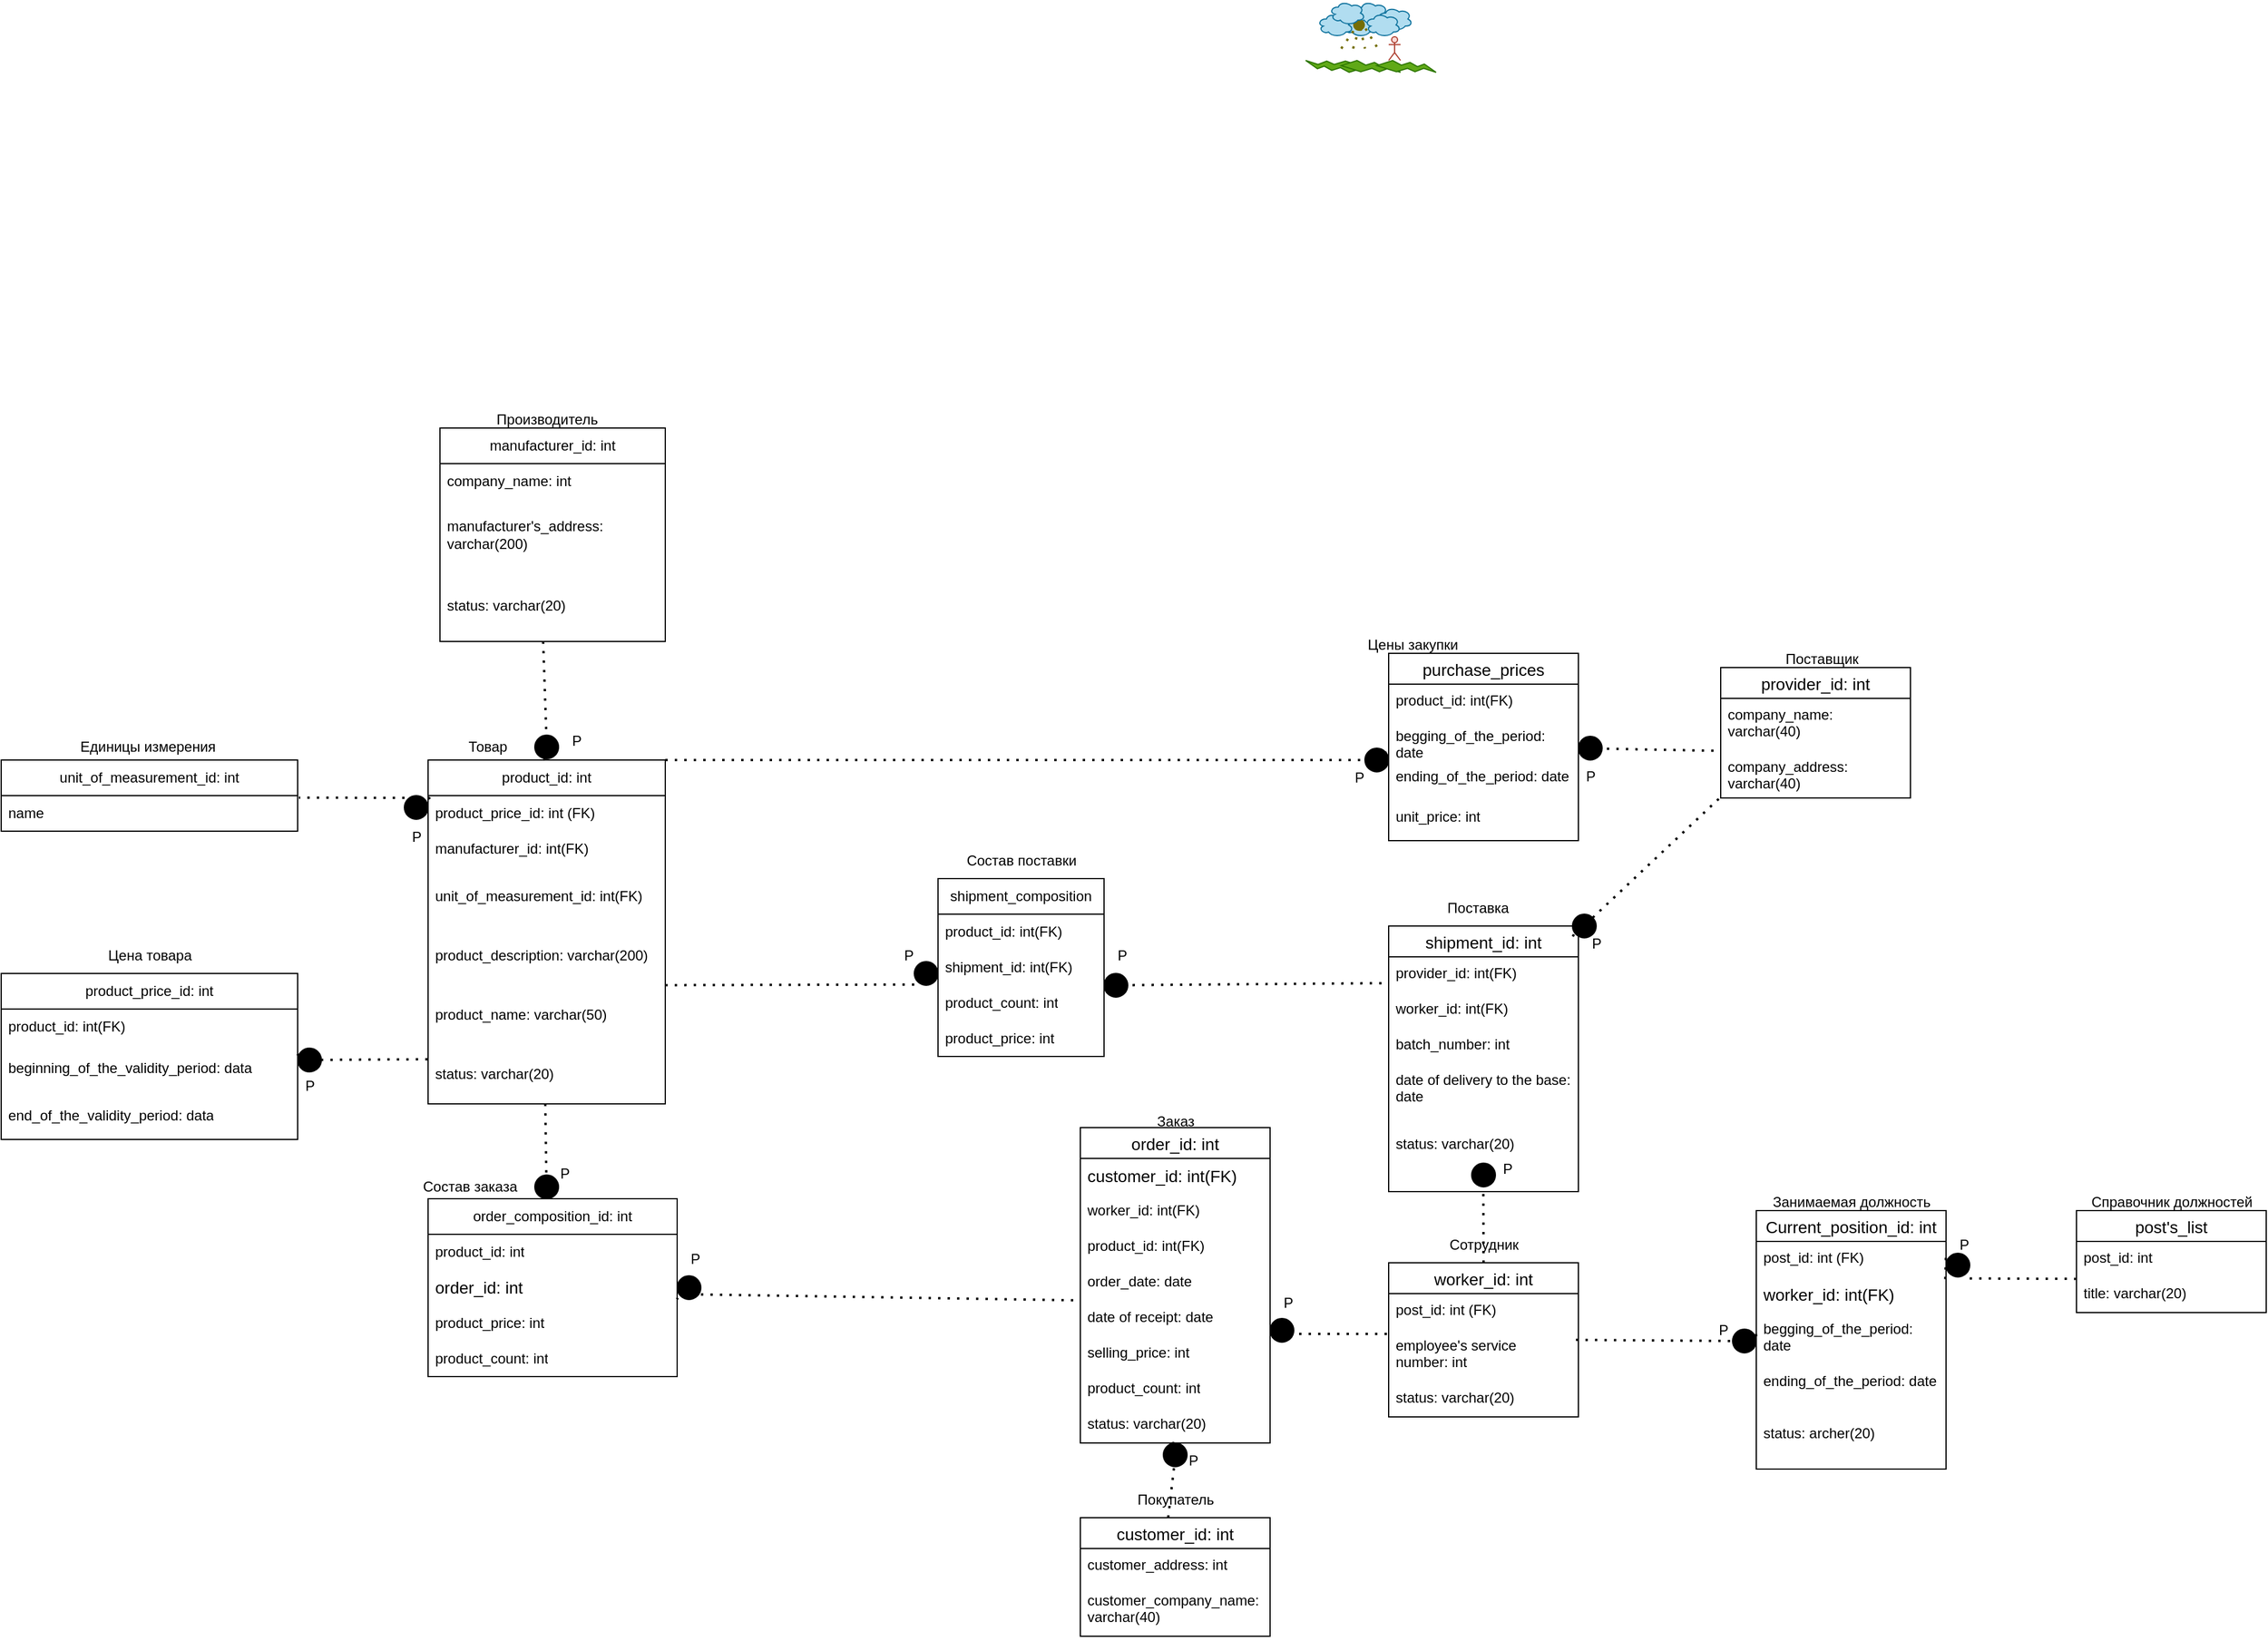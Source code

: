 <mxfile version="24.8.4">
  <diagram name="Страница — 1" id="w9CK_Gi24d_7JAU_JWUt">
    <mxGraphModel grid="1" page="1" gridSize="10" guides="1" tooltips="1" connect="1" arrows="1" fold="1" pageScale="1" pageWidth="827" pageHeight="1169" math="0" shadow="0">
      <root>
        <mxCell id="0" />
        <mxCell id="1" parent="0" />
        <mxCell id="7-4F1J_uM00n48sQhlS0-16" value="order_id: int" style="swimlane;fontStyle=0;childLayout=stackLayout;horizontal=1;startSize=26;horizontalStack=0;resizeParent=1;resizeParentMax=0;resizeLast=0;collapsible=1;marginBottom=0;align=center;fontSize=14;" vertex="1" parent="1">
          <mxGeometry x="270" y="140" width="160" height="266" as="geometry" />
        </mxCell>
        <mxCell id="z25OLKXf6obtOIz2l0nd-13" value="&lt;span style=&quot;font-size: 14px; text-align: center; white-space: nowrap;&quot;&gt;customer_id: int(FK)&lt;/span&gt;" style="text;strokeColor=none;fillColor=none;spacingLeft=4;spacingRight=4;overflow=hidden;rotatable=0;points=[[0,0.5],[1,0.5]];portConstraint=eastwest;fontSize=12;whiteSpace=wrap;html=1;" vertex="1" parent="7-4F1J_uM00n48sQhlS0-16">
          <mxGeometry y="26" width="160" height="30" as="geometry" />
        </mxCell>
        <mxCell id="7-4F1J_uM00n48sQhlS0-19" value="worker_id: int(FK)" style="text;strokeColor=none;fillColor=none;spacingLeft=4;spacingRight=4;overflow=hidden;rotatable=0;points=[[0,0.5],[1,0.5]];portConstraint=eastwest;fontSize=12;whiteSpace=wrap;html=1;" vertex="1" parent="7-4F1J_uM00n48sQhlS0-16">
          <mxGeometry y="56" width="160" height="30" as="geometry" />
        </mxCell>
        <mxCell id="7-4F1J_uM00n48sQhlS0-21" value="product_id: int(FK)" style="text;strokeColor=none;fillColor=none;spacingLeft=4;spacingRight=4;overflow=hidden;rotatable=0;points=[[0,0.5],[1,0.5]];portConstraint=eastwest;fontSize=12;whiteSpace=wrap;html=1;" vertex="1" parent="7-4F1J_uM00n48sQhlS0-16">
          <mxGeometry y="86" width="160" height="30" as="geometry" />
        </mxCell>
        <mxCell id="7-4F1J_uM00n48sQhlS0-20" value="order_date: date" style="text;strokeColor=none;fillColor=none;spacingLeft=4;spacingRight=4;overflow=hidden;rotatable=0;points=[[0,0.5],[1,0.5]];portConstraint=eastwest;fontSize=12;whiteSpace=wrap;html=1;" vertex="1" parent="7-4F1J_uM00n48sQhlS0-16">
          <mxGeometry y="116" width="160" height="30" as="geometry" />
        </mxCell>
        <mxCell id="7-4F1J_uM00n48sQhlS0-22" value="date of receipt: date" style="text;strokeColor=none;fillColor=none;spacingLeft=4;spacingRight=4;overflow=hidden;rotatable=0;points=[[0,0.5],[1,0.5]];portConstraint=eastwest;fontSize=12;whiteSpace=wrap;html=1;" vertex="1" parent="7-4F1J_uM00n48sQhlS0-16">
          <mxGeometry y="146" width="160" height="30" as="geometry" />
        </mxCell>
        <mxCell id="7-4F1J_uM00n48sQhlS0-23" value="selling_price: int&lt;div&gt;&lt;br&gt;&lt;/div&gt;" style="text;strokeColor=none;fillColor=none;spacingLeft=4;spacingRight=4;overflow=hidden;rotatable=0;points=[[0,0.5],[1,0.5]];portConstraint=eastwest;fontSize=12;whiteSpace=wrap;html=1;" vertex="1" parent="7-4F1J_uM00n48sQhlS0-16">
          <mxGeometry y="176" width="160" height="30" as="geometry" />
        </mxCell>
        <mxCell id="7-4F1J_uM00n48sQhlS0-31" value="product_count: int" style="text;strokeColor=none;fillColor=none;spacingLeft=4;spacingRight=4;overflow=hidden;rotatable=0;points=[[0,0.5],[1,0.5]];portConstraint=eastwest;fontSize=12;whiteSpace=wrap;html=1;" vertex="1" parent="7-4F1J_uM00n48sQhlS0-16">
          <mxGeometry y="206" width="160" height="30" as="geometry" />
        </mxCell>
        <mxCell id="7-4F1J_uM00n48sQhlS0-24" value="status: varchar(20)" style="text;strokeColor=none;fillColor=none;spacingLeft=4;spacingRight=4;overflow=hidden;rotatable=0;points=[[0,0.5],[1,0.5]];portConstraint=eastwest;fontSize=12;whiteSpace=wrap;html=1;" vertex="1" parent="7-4F1J_uM00n48sQhlS0-16">
          <mxGeometry y="236" width="160" height="30" as="geometry" />
        </mxCell>
        <mxCell id="7-4F1J_uM00n48sQhlS0-25" value="" style="endArrow=none;dashed=1;html=1;dashPattern=1 3;strokeWidth=2;rounded=0;exitX=1.003;exitY=-0.067;exitDx=0;exitDy=0;entryX=-0.002;entryY=0.091;entryDx=0;entryDy=0;entryPerimeter=0;exitPerimeter=0;" edge="1" parent="1" source="7-4F1J_uM00n48sQhlS0-23" target="7-4F1J_uM00n48sQhlS0-28">
          <mxGeometry width="50" height="50" relative="1" as="geometry">
            <mxPoint x="600" y="310" as="sourcePoint" />
            <mxPoint x="520" y="270" as="targetPoint" />
          </mxGeometry>
        </mxCell>
        <mxCell id="7-4F1J_uM00n48sQhlS0-26" value="worker_id: int" style="swimlane;fontStyle=0;childLayout=stackLayout;horizontal=1;startSize=26;horizontalStack=0;resizeParent=1;resizeParentMax=0;resizeLast=0;collapsible=1;marginBottom=0;align=center;fontSize=14;" vertex="1" parent="1">
          <mxGeometry x="530" y="254" width="160" height="130" as="geometry" />
        </mxCell>
        <mxCell id="7-4F1J_uM00n48sQhlS0-27" value="post_id: int (FK)" style="text;strokeColor=none;fillColor=none;spacingLeft=4;spacingRight=4;overflow=hidden;rotatable=0;points=[[0,0.5],[1,0.5]];portConstraint=eastwest;fontSize=12;whiteSpace=wrap;html=1;" vertex="1" parent="7-4F1J_uM00n48sQhlS0-26">
          <mxGeometry y="26" width="160" height="30" as="geometry" />
        </mxCell>
        <mxCell id="7-4F1J_uM00n48sQhlS0-28" value="employee&#39;s service&amp;nbsp;&lt;div&gt;number: int&lt;/div&gt;" style="text;strokeColor=none;fillColor=none;spacingLeft=4;spacingRight=4;overflow=hidden;rotatable=0;points=[[0,0.5],[1,0.5]];portConstraint=eastwest;fontSize=12;whiteSpace=wrap;html=1;" vertex="1" parent="7-4F1J_uM00n48sQhlS0-26">
          <mxGeometry y="56" width="160" height="44" as="geometry" />
        </mxCell>
        <mxCell id="7-4F1J_uM00n48sQhlS0-37" value="status: varchar(20)" style="text;strokeColor=none;fillColor=none;spacingLeft=4;spacingRight=4;overflow=hidden;rotatable=0;points=[[0,0.5],[1,0.5]];portConstraint=eastwest;fontSize=12;whiteSpace=wrap;html=1;" vertex="1" parent="7-4F1J_uM00n48sQhlS0-26">
          <mxGeometry y="100" width="160" height="30" as="geometry" />
        </mxCell>
        <mxCell id="N6S2Juw2z-ouQ5b6DnsQ-2" value="product_price_id: int" style="swimlane;fontStyle=0;childLayout=stackLayout;horizontal=1;startSize=30;horizontalStack=0;resizeParent=1;resizeParentMax=0;resizeLast=0;collapsible=1;marginBottom=0;whiteSpace=wrap;html=1;" vertex="1" parent="1">
          <mxGeometry x="-640" y="10" width="250" height="140" as="geometry" />
        </mxCell>
        <mxCell id="N6S2Juw2z-ouQ5b6DnsQ-4" value="product_id: int(FK)" style="text;strokeColor=none;fillColor=none;align=left;verticalAlign=middle;spacingLeft=4;spacingRight=4;overflow=hidden;points=[[0,0.5],[1,0.5]];portConstraint=eastwest;rotatable=0;whiteSpace=wrap;html=1;" vertex="1" parent="N6S2Juw2z-ouQ5b6DnsQ-2">
          <mxGeometry y="30" width="250" height="30" as="geometry" />
        </mxCell>
        <mxCell id="N6S2Juw2z-ouQ5b6DnsQ-8" value="beginning_of_the_validity_period: data" style="text;strokeColor=none;fillColor=none;align=left;verticalAlign=middle;spacingLeft=4;spacingRight=4;overflow=hidden;points=[[0,0.5],[1,0.5]];portConstraint=eastwest;rotatable=0;whiteSpace=wrap;html=1;" vertex="1" parent="N6S2Juw2z-ouQ5b6DnsQ-2">
          <mxGeometry y="60" width="250" height="40" as="geometry" />
        </mxCell>
        <mxCell id="N6S2Juw2z-ouQ5b6DnsQ-10" value="end_of_the_validity_period: data" style="text;strokeColor=none;fillColor=none;align=left;verticalAlign=middle;spacingLeft=4;spacingRight=4;overflow=hidden;points=[[0,0.5],[1,0.5]];portConstraint=eastwest;rotatable=0;whiteSpace=wrap;html=1;" vertex="1" parent="N6S2Juw2z-ouQ5b6DnsQ-2">
          <mxGeometry y="100" width="250" height="40" as="geometry" />
        </mxCell>
        <mxCell id="7-4F1J_uM00n48sQhlS0-38" value="" style="endArrow=none;dashed=1;html=1;dashPattern=1 3;strokeWidth=2;rounded=0;exitX=0.987;exitY=0.205;exitDx=0;exitDy=0;exitPerimeter=0;entryX=0;entryY=0.5;entryDx=0;entryDy=0;" edge="1" parent="1" source="tcYbnixqoclAkC9XCUin-47" target="7-4F1J_uM00n48sQhlS0-42">
          <mxGeometry width="50" height="50" relative="1" as="geometry">
            <mxPoint x="820" y="360" as="sourcePoint" />
            <mxPoint x="840" y="272" as="targetPoint" />
          </mxGeometry>
        </mxCell>
        <mxCell id="7-4F1J_uM00n48sQhlS0-39" value="Current_position_id: int" style="swimlane;fontStyle=0;childLayout=stackLayout;horizontal=1;startSize=26;horizontalStack=0;resizeParent=1;resizeParentMax=0;resizeLast=0;collapsible=1;marginBottom=0;align=center;fontSize=14;" vertex="1" parent="1">
          <mxGeometry x="840" y="210" width="160" height="218" as="geometry" />
        </mxCell>
        <mxCell id="7-4F1J_uM00n48sQhlS0-40" value="post_id: int (FK)" style="text;strokeColor=none;fillColor=none;spacingLeft=4;spacingRight=4;overflow=hidden;rotatable=0;points=[[0,0.5],[1,0.5]];portConstraint=eastwest;fontSize=12;whiteSpace=wrap;html=1;" vertex="1" parent="7-4F1J_uM00n48sQhlS0-39">
          <mxGeometry y="26" width="160" height="30" as="geometry" />
        </mxCell>
        <mxCell id="7-4F1J_uM00n48sQhlS0-41" value="&lt;span style=&quot;font-size: 14px; text-align: center; white-space: nowrap;&quot;&gt;worker_id: int(FK)&lt;/span&gt;" style="text;strokeColor=none;fillColor=none;spacingLeft=4;spacingRight=4;overflow=hidden;rotatable=0;points=[[0,0.5],[1,0.5]];portConstraint=eastwest;fontSize=12;whiteSpace=wrap;html=1;" vertex="1" parent="7-4F1J_uM00n48sQhlS0-39">
          <mxGeometry y="56" width="160" height="30" as="geometry" />
        </mxCell>
        <mxCell id="7-4F1J_uM00n48sQhlS0-42" value="begging_of_the_period: date&amp;nbsp;&lt;div&gt;&lt;br&gt;&lt;/div&gt;" style="text;strokeColor=none;fillColor=none;spacingLeft=4;spacingRight=4;overflow=hidden;rotatable=0;points=[[0,0.5],[1,0.5]];portConstraint=eastwest;fontSize=12;whiteSpace=wrap;html=1;" vertex="1" parent="7-4F1J_uM00n48sQhlS0-39">
          <mxGeometry y="86" width="160" height="44" as="geometry" />
        </mxCell>
        <mxCell id="7-4F1J_uM00n48sQhlS0-43" value="ending_of_the_period: date&amp;nbsp;&lt;div&gt;&lt;br&gt;&lt;/div&gt;" style="text;strokeColor=none;fillColor=none;spacingLeft=4;spacingRight=4;overflow=hidden;rotatable=0;points=[[0,0.5],[1,0.5]];portConstraint=eastwest;fontSize=12;whiteSpace=wrap;html=1;" vertex="1" parent="7-4F1J_uM00n48sQhlS0-39">
          <mxGeometry y="130" width="160" height="44" as="geometry" />
        </mxCell>
        <mxCell id="7-4F1J_uM00n48sQhlS0-75" value="status: archer(20)" style="text;strokeColor=none;fillColor=none;spacingLeft=4;spacingRight=4;overflow=hidden;rotatable=0;points=[[0,0.5],[1,0.5]];portConstraint=eastwest;fontSize=12;whiteSpace=wrap;html=1;" vertex="1" parent="7-4F1J_uM00n48sQhlS0-39">
          <mxGeometry y="174" width="160" height="44" as="geometry" />
        </mxCell>
        <mxCell id="N6S2Juw2z-ouQ5b6DnsQ-11" value="product_id: int" style="swimlane;fontStyle=0;childLayout=stackLayout;horizontal=1;startSize=30;horizontalStack=0;resizeParent=1;resizeParentMax=0;resizeLast=0;collapsible=1;marginBottom=0;whiteSpace=wrap;html=1;" vertex="1" parent="1">
          <mxGeometry x="-280" y="-170" width="200" height="290" as="geometry" />
        </mxCell>
        <mxCell id="N6S2Juw2z-ouQ5b6DnsQ-12" value="&lt;span style=&quot;text-align: center;&quot;&gt;product_price_id: int (FK)&lt;/span&gt;" style="text;strokeColor=none;fillColor=none;align=left;verticalAlign=middle;spacingLeft=4;spacingRight=4;overflow=hidden;points=[[0,0.5],[1,0.5]];portConstraint=eastwest;rotatable=0;whiteSpace=wrap;html=1;" vertex="1" parent="N6S2Juw2z-ouQ5b6DnsQ-11">
          <mxGeometry y="30" width="200" height="30" as="geometry" />
        </mxCell>
        <mxCell id="N6S2Juw2z-ouQ5b6DnsQ-13" value="manufacturer_id: int(FK)" style="text;strokeColor=none;fillColor=none;align=left;verticalAlign=middle;spacingLeft=4;spacingRight=4;overflow=hidden;points=[[0,0.5],[1,0.5]];portConstraint=eastwest;rotatable=0;whiteSpace=wrap;html=1;" vertex="1" parent="N6S2Juw2z-ouQ5b6DnsQ-11">
          <mxGeometry y="60" width="200" height="30" as="geometry" />
        </mxCell>
        <mxCell id="N6S2Juw2z-ouQ5b6DnsQ-14" value="unit_of_measurement_id: int(FK)&amp;nbsp;" style="text;strokeColor=none;fillColor=none;align=left;verticalAlign=middle;spacingLeft=4;spacingRight=4;overflow=hidden;points=[[0,0.5],[1,0.5]];portConstraint=eastwest;rotatable=0;whiteSpace=wrap;html=1;" vertex="1" parent="N6S2Juw2z-ouQ5b6DnsQ-11">
          <mxGeometry y="90" width="200" height="50" as="geometry" />
        </mxCell>
        <mxCell id="N6S2Juw2z-ouQ5b6DnsQ-15" value="product_description: varchar(200)" style="text;strokeColor=none;fillColor=none;align=left;verticalAlign=middle;spacingLeft=4;spacingRight=4;overflow=hidden;points=[[0,0.5],[1,0.5]];portConstraint=eastwest;rotatable=0;whiteSpace=wrap;html=1;" vertex="1" parent="N6S2Juw2z-ouQ5b6DnsQ-11">
          <mxGeometry y="140" width="200" height="50" as="geometry" />
        </mxCell>
        <mxCell id="N6S2Juw2z-ouQ5b6DnsQ-16" value="product_name: varchar(50)" style="text;strokeColor=none;fillColor=none;align=left;verticalAlign=middle;spacingLeft=4;spacingRight=4;overflow=hidden;points=[[0,0.5],[1,0.5]];portConstraint=eastwest;rotatable=0;whiteSpace=wrap;html=1;" vertex="1" parent="N6S2Juw2z-ouQ5b6DnsQ-11">
          <mxGeometry y="190" width="200" height="50" as="geometry" />
        </mxCell>
        <mxCell id="N6S2Juw2z-ouQ5b6DnsQ-39" value="status: varchar(20)" style="text;strokeColor=none;fillColor=none;align=left;verticalAlign=middle;spacingLeft=4;spacingRight=4;overflow=hidden;points=[[0,0.5],[1,0.5]];portConstraint=eastwest;rotatable=0;whiteSpace=wrap;html=1;" vertex="1" parent="N6S2Juw2z-ouQ5b6DnsQ-11">
          <mxGeometry y="240" width="200" height="50" as="geometry" />
        </mxCell>
        <mxCell id="7-4F1J_uM00n48sQhlS0-44" value="" style="endArrow=none;dashed=1;html=1;dashPattern=1 3;strokeWidth=2;rounded=0;exitX=0.996;exitY=1.061;exitDx=0;exitDy=0;exitPerimeter=0;entryX=-0.004;entryY=0.053;entryDx=0;entryDy=0;entryPerimeter=0;" edge="1" parent="1" source="tcYbnixqoclAkC9XCUin-52" target="7-4F1J_uM00n48sQhlS0-47">
          <mxGeometry width="50" height="50" relative="1" as="geometry">
            <mxPoint x="1000" y="251" as="sourcePoint" />
            <mxPoint x="1100" y="265" as="targetPoint" />
          </mxGeometry>
        </mxCell>
        <mxCell id="7-4F1J_uM00n48sQhlS0-45" value="post&#39;s_list" style="swimlane;fontStyle=0;childLayout=stackLayout;horizontal=1;startSize=26;horizontalStack=0;resizeParent=1;resizeParentMax=0;resizeLast=0;collapsible=1;marginBottom=0;align=center;fontSize=14;" vertex="1" parent="1">
          <mxGeometry x="1110" y="210.0" width="160" height="86" as="geometry" />
        </mxCell>
        <mxCell id="7-4F1J_uM00n48sQhlS0-46" value="post_id: int" style="text;strokeColor=none;fillColor=none;spacingLeft=4;spacingRight=4;overflow=hidden;rotatable=0;points=[[0,0.5],[1,0.5]];portConstraint=eastwest;fontSize=12;whiteSpace=wrap;html=1;" vertex="1" parent="7-4F1J_uM00n48sQhlS0-45">
          <mxGeometry y="26" width="160" height="30" as="geometry" />
        </mxCell>
        <mxCell id="7-4F1J_uM00n48sQhlS0-47" value="title: varchar(20)" style="text;strokeColor=none;fillColor=none;spacingLeft=4;spacingRight=4;overflow=hidden;rotatable=0;points=[[0,0.5],[1,0.5]];portConstraint=eastwest;fontSize=12;whiteSpace=wrap;html=1;" vertex="1" parent="7-4F1J_uM00n48sQhlS0-45">
          <mxGeometry y="56" width="160" height="30" as="geometry" />
        </mxCell>
        <mxCell id="7-4F1J_uM00n48sQhlS0-49" value="shipment_id: int" style="swimlane;fontStyle=0;childLayout=stackLayout;horizontal=1;startSize=26;horizontalStack=0;resizeParent=1;resizeParentMax=0;resizeLast=0;collapsible=1;marginBottom=0;align=center;fontSize=14;" vertex="1" parent="1">
          <mxGeometry x="530" y="-30" width="160" height="224" as="geometry" />
        </mxCell>
        <mxCell id="7-4F1J_uM00n48sQhlS0-50" value="provider_id: int(FK)" style="text;strokeColor=none;fillColor=none;spacingLeft=4;spacingRight=4;overflow=hidden;rotatable=0;points=[[0,0.5],[1,0.5]];portConstraint=eastwest;fontSize=12;whiteSpace=wrap;html=1;" vertex="1" parent="7-4F1J_uM00n48sQhlS0-49">
          <mxGeometry y="26" width="160" height="30" as="geometry" />
        </mxCell>
        <mxCell id="z25OLKXf6obtOIz2l0nd-9" value="worker_id: int(FK)" style="text;strokeColor=none;fillColor=none;spacingLeft=4;spacingRight=4;overflow=hidden;rotatable=0;points=[[0,0.5],[1,0.5]];portConstraint=eastwest;fontSize=12;whiteSpace=wrap;html=1;" vertex="1" parent="7-4F1J_uM00n48sQhlS0-49">
          <mxGeometry y="56" width="160" height="30" as="geometry" />
        </mxCell>
        <mxCell id="7-4F1J_uM00n48sQhlS0-51" value="batch_number: int" style="text;strokeColor=none;fillColor=none;spacingLeft=4;spacingRight=4;overflow=hidden;rotatable=0;points=[[0,0.5],[1,0.5]];portConstraint=eastwest;fontSize=12;whiteSpace=wrap;html=1;" vertex="1" parent="7-4F1J_uM00n48sQhlS0-49">
          <mxGeometry y="86" width="160" height="30" as="geometry" />
        </mxCell>
        <mxCell id="7-4F1J_uM00n48sQhlS0-52" value="date of delivery to the base: date" style="text;strokeColor=none;fillColor=none;spacingLeft=4;spacingRight=4;overflow=hidden;rotatable=0;points=[[0,0.5],[1,0.5]];portConstraint=eastwest;fontSize=12;whiteSpace=wrap;html=1;" vertex="1" parent="7-4F1J_uM00n48sQhlS0-49">
          <mxGeometry y="116" width="160" height="54" as="geometry" />
        </mxCell>
        <mxCell id="7-4F1J_uM00n48sQhlS0-76" value="status: varchar(20)" style="text;strokeColor=none;fillColor=none;spacingLeft=4;spacingRight=4;overflow=hidden;rotatable=0;points=[[0,0.5],[1,0.5]];portConstraint=eastwest;fontSize=12;whiteSpace=wrap;html=1;" vertex="1" parent="7-4F1J_uM00n48sQhlS0-49">
          <mxGeometry y="170" width="160" height="54" as="geometry" />
        </mxCell>
        <mxCell id="7-4F1J_uM00n48sQhlS0-53" value="" style="endArrow=none;dashed=1;html=1;dashPattern=1 3;strokeWidth=2;rounded=0;exitX=0.5;exitY=0;exitDx=0;exitDy=0;entryX=0.49;entryY=0.968;entryDx=0;entryDy=0;entryPerimeter=0;" edge="1" parent="1" source="tcYbnixqoclAkC9XCUin-44" target="7-4F1J_uM00n48sQhlS0-76">
          <mxGeometry width="50" height="50" relative="1" as="geometry">
            <mxPoint x="650" y="140" as="sourcePoint" />
            <mxPoint x="610" y="170" as="targetPoint" />
          </mxGeometry>
        </mxCell>
        <mxCell id="N6S2Juw2z-ouQ5b6DnsQ-25" value="manufacturer_id: int" style="swimlane;fontStyle=0;childLayout=stackLayout;horizontal=1;startSize=30;horizontalStack=0;resizeParent=1;resizeParentMax=0;resizeLast=0;collapsible=1;marginBottom=0;whiteSpace=wrap;html=1;" vertex="1" parent="1">
          <mxGeometry x="-270" y="-450" width="190" height="180" as="geometry" />
        </mxCell>
        <mxCell id="N6S2Juw2z-ouQ5b6DnsQ-26" value="company_name: int" style="text;strokeColor=none;fillColor=none;align=left;verticalAlign=middle;spacingLeft=4;spacingRight=4;overflow=hidden;points=[[0,0.5],[1,0.5]];portConstraint=eastwest;rotatable=0;whiteSpace=wrap;html=1;" vertex="1" parent="N6S2Juw2z-ouQ5b6DnsQ-25">
          <mxGeometry y="30" width="190" height="30" as="geometry" />
        </mxCell>
        <mxCell id="N6S2Juw2z-ouQ5b6DnsQ-27" value="manufacturer&#39;s_address: varchar(200)" style="text;strokeColor=none;fillColor=none;align=left;verticalAlign=middle;spacingLeft=4;spacingRight=4;overflow=hidden;points=[[0,0.5],[1,0.5]];portConstraint=eastwest;rotatable=0;whiteSpace=wrap;html=1;" vertex="1" parent="N6S2Juw2z-ouQ5b6DnsQ-25">
          <mxGeometry y="60" width="190" height="60" as="geometry" />
        </mxCell>
        <mxCell id="N6S2Juw2z-ouQ5b6DnsQ-40" value="status: varchar(20)" style="text;strokeColor=none;fillColor=none;align=left;verticalAlign=middle;spacingLeft=4;spacingRight=4;overflow=hidden;points=[[0,0.5],[1,0.5]];portConstraint=eastwest;rotatable=0;whiteSpace=wrap;html=1;" vertex="1" parent="N6S2Juw2z-ouQ5b6DnsQ-25">
          <mxGeometry y="120" width="190" height="60" as="geometry" />
        </mxCell>
        <mxCell id="7-4F1J_uM00n48sQhlS0-67" value="purchase_prices" style="swimlane;fontStyle=0;childLayout=stackLayout;horizontal=1;startSize=26;horizontalStack=0;resizeParent=1;resizeParentMax=0;resizeLast=0;collapsible=1;marginBottom=0;align=center;fontSize=14;" vertex="1" parent="1">
          <mxGeometry x="530" y="-260" width="160" height="158" as="geometry" />
        </mxCell>
        <mxCell id="7-4F1J_uM00n48sQhlS0-68" value="product_id: int(FK)" style="text;strokeColor=none;fillColor=none;spacingLeft=4;spacingRight=4;overflow=hidden;rotatable=0;points=[[0,0.5],[1,0.5]];portConstraint=eastwest;fontSize=12;whiteSpace=wrap;html=1;" vertex="1" parent="7-4F1J_uM00n48sQhlS0-67">
          <mxGeometry y="26" width="160" height="30" as="geometry" />
        </mxCell>
        <mxCell id="7-4F1J_uM00n48sQhlS0-70" value="begging_of_the_period: date&amp;nbsp;&lt;br&gt;&lt;div&gt;&lt;br&gt;&lt;/div&gt;" style="text;strokeColor=none;fillColor=none;spacingLeft=4;spacingRight=4;overflow=hidden;rotatable=0;points=[[0,0.5],[1,0.5]];portConstraint=eastwest;fontSize=12;whiteSpace=wrap;html=1;" vertex="1" parent="7-4F1J_uM00n48sQhlS0-67">
          <mxGeometry y="56" width="160" height="34" as="geometry" />
        </mxCell>
        <mxCell id="7-4F1J_uM00n48sQhlS0-78" value="ending_of_the_period: date&amp;nbsp;&lt;br&gt;&lt;div&gt;&lt;br&gt;&lt;/div&gt;" style="text;strokeColor=none;fillColor=none;spacingLeft=4;spacingRight=4;overflow=hidden;rotatable=0;points=[[0,0.5],[1,0.5]];portConstraint=eastwest;fontSize=12;whiteSpace=wrap;html=1;" vertex="1" parent="7-4F1J_uM00n48sQhlS0-67">
          <mxGeometry y="90" width="160" height="34" as="geometry" />
        </mxCell>
        <mxCell id="7-4F1J_uM00n48sQhlS0-79" value="unit_price: int" style="text;strokeColor=none;fillColor=none;spacingLeft=4;spacingRight=4;overflow=hidden;rotatable=0;points=[[0,0.5],[1,0.5]];portConstraint=eastwest;fontSize=12;whiteSpace=wrap;html=1;" vertex="1" parent="7-4F1J_uM00n48sQhlS0-67">
          <mxGeometry y="124" width="160" height="34" as="geometry" />
        </mxCell>
        <mxCell id="N6S2Juw2z-ouQ5b6DnsQ-33" value="&lt;div style=&quot;text-align: left;&quot;&gt;shipment_composition&lt;/div&gt;" style="swimlane;fontStyle=0;childLayout=stackLayout;horizontal=1;startSize=30;horizontalStack=0;resizeParent=1;resizeParentMax=0;resizeLast=0;collapsible=1;marginBottom=0;whiteSpace=wrap;html=1;" vertex="1" parent="1">
          <mxGeometry x="150" y="-70" width="140" height="150" as="geometry" />
        </mxCell>
        <mxCell id="N6S2Juw2z-ouQ5b6DnsQ-35" value="product_id: int(FK)" style="text;strokeColor=none;fillColor=none;align=left;verticalAlign=middle;spacingLeft=4;spacingRight=4;overflow=hidden;points=[[0,0.5],[1,0.5]];portConstraint=eastwest;rotatable=0;whiteSpace=wrap;html=1;" vertex="1" parent="N6S2Juw2z-ouQ5b6DnsQ-33">
          <mxGeometry y="30" width="140" height="30" as="geometry" />
        </mxCell>
        <mxCell id="N6S2Juw2z-ouQ5b6DnsQ-37" value="shipment_id: int(FK)" style="text;strokeColor=none;fillColor=none;align=left;verticalAlign=middle;spacingLeft=4;spacingRight=4;overflow=hidden;points=[[0,0.5],[1,0.5]];portConstraint=eastwest;rotatable=0;whiteSpace=wrap;html=1;" vertex="1" parent="N6S2Juw2z-ouQ5b6DnsQ-33">
          <mxGeometry y="60" width="140" height="30" as="geometry" />
        </mxCell>
        <mxCell id="N6S2Juw2z-ouQ5b6DnsQ-42" value="product_count: int" style="text;strokeColor=none;fillColor=none;align=left;verticalAlign=middle;spacingLeft=4;spacingRight=4;overflow=hidden;points=[[0,0.5],[1,0.5]];portConstraint=eastwest;rotatable=0;whiteSpace=wrap;html=1;" vertex="1" parent="N6S2Juw2z-ouQ5b6DnsQ-33">
          <mxGeometry y="90" width="140" height="30" as="geometry" />
        </mxCell>
        <mxCell id="N6S2Juw2z-ouQ5b6DnsQ-44" value="&lt;span style=&quot;text-align: center;&quot;&gt;product_price: int&lt;/span&gt;" style="text;strokeColor=none;fillColor=none;align=left;verticalAlign=middle;spacingLeft=4;spacingRight=4;overflow=hidden;points=[[0,0.5],[1,0.5]];portConstraint=eastwest;rotatable=0;whiteSpace=wrap;html=1;" vertex="1" parent="N6S2Juw2z-ouQ5b6DnsQ-33">
          <mxGeometry y="120" width="140" height="30" as="geometry" />
        </mxCell>
        <mxCell id="7-4F1J_uM00n48sQhlS0-81" value="provider_id: int" style="swimlane;fontStyle=0;childLayout=stackLayout;horizontal=1;startSize=26;horizontalStack=0;resizeParent=1;resizeParentMax=0;resizeLast=0;collapsible=1;marginBottom=0;align=center;fontSize=14;" vertex="1" parent="1">
          <mxGeometry x="810" y="-248" width="160" height="110" as="geometry" />
        </mxCell>
        <mxCell id="7-4F1J_uM00n48sQhlS0-82" value="сompany_name: varchar(40)" style="text;strokeColor=none;fillColor=none;spacingLeft=4;spacingRight=4;overflow=hidden;rotatable=0;points=[[0,0.5],[1,0.5]];portConstraint=eastwest;fontSize=12;whiteSpace=wrap;html=1;" vertex="1" parent="7-4F1J_uM00n48sQhlS0-81">
          <mxGeometry y="26" width="160" height="44" as="geometry" />
        </mxCell>
        <mxCell id="7-4F1J_uM00n48sQhlS0-83" value="сompany_address: varchar(40)" style="text;strokeColor=none;fillColor=none;spacingLeft=4;spacingRight=4;overflow=hidden;rotatable=0;points=[[0,0.5],[1,0.5]];portConstraint=eastwest;fontSize=12;whiteSpace=wrap;html=1;" vertex="1" parent="7-4F1J_uM00n48sQhlS0-81">
          <mxGeometry y="70" width="160" height="40" as="geometry" />
        </mxCell>
        <mxCell id="7-4F1J_uM00n48sQhlS0-85" value="" style="endArrow=none;dashed=1;html=1;dashPattern=1 3;strokeWidth=2;rounded=0;exitX=0;exitY=0.5;exitDx=0;exitDy=0;entryX=-0.005;entryY=0.007;entryDx=0;entryDy=0;entryPerimeter=0;" edge="1" parent="1" source="tcYbnixqoclAkC9XCUin-38" target="7-4F1J_uM00n48sQhlS0-83">
          <mxGeometry width="50" height="50" relative="1" as="geometry">
            <mxPoint x="630" y="-280" as="sourcePoint" />
            <mxPoint x="680" y="-330" as="targetPoint" />
          </mxGeometry>
        </mxCell>
        <mxCell id="7-4F1J_uM00n48sQhlS0-86" value="customer_id: int" style="swimlane;fontStyle=0;childLayout=stackLayout;horizontal=1;startSize=26;horizontalStack=0;resizeParent=1;resizeParentMax=0;resizeLast=0;collapsible=1;marginBottom=0;align=center;fontSize=14;" vertex="1" parent="1">
          <mxGeometry x="270" y="469" width="160" height="100" as="geometry" />
        </mxCell>
        <mxCell id="7-4F1J_uM00n48sQhlS0-87" value="customer_address: int" style="text;strokeColor=none;fillColor=none;spacingLeft=4;spacingRight=4;overflow=hidden;rotatable=0;points=[[0,0.5],[1,0.5]];portConstraint=eastwest;fontSize=12;whiteSpace=wrap;html=1;" vertex="1" parent="7-4F1J_uM00n48sQhlS0-86">
          <mxGeometry y="26" width="160" height="30" as="geometry" />
        </mxCell>
        <mxCell id="7-4F1J_uM00n48sQhlS0-88" value="customer_company_name: varchar(40)" style="text;strokeColor=none;fillColor=none;spacingLeft=4;spacingRight=4;overflow=hidden;rotatable=0;points=[[0,0.5],[1,0.5]];portConstraint=eastwest;fontSize=12;whiteSpace=wrap;html=1;" vertex="1" parent="7-4F1J_uM00n48sQhlS0-86">
          <mxGeometry y="56" width="160" height="44" as="geometry" />
        </mxCell>
        <mxCell id="7-4F1J_uM00n48sQhlS0-90" value="" style="endArrow=none;dashed=1;html=1;dashPattern=1 3;strokeWidth=2;rounded=0;exitX=0.463;exitY=0;exitDx=0;exitDy=0;exitPerimeter=0;entryX=0.45;entryY=1.033;entryDx=0;entryDy=0;entryPerimeter=0;" edge="1" parent="1" source="tcYbnixqoclAkC9XCUin-57" target="7-4F1J_uM00n48sQhlS0-24">
          <mxGeometry width="50" height="50" relative="1" as="geometry">
            <mxPoint x="600" y="440" as="sourcePoint" />
            <mxPoint x="650" y="390" as="targetPoint" />
          </mxGeometry>
        </mxCell>
        <mxCell id="N6S2Juw2z-ouQ5b6DnsQ-45" value="order_composition_id: int" style="swimlane;fontStyle=0;childLayout=stackLayout;horizontal=1;startSize=30;horizontalStack=0;resizeParent=1;resizeParentMax=0;resizeLast=0;collapsible=1;marginBottom=0;whiteSpace=wrap;html=1;" vertex="1" parent="1">
          <mxGeometry x="-280" y="200" width="210" height="150" as="geometry" />
        </mxCell>
        <mxCell id="N6S2Juw2z-ouQ5b6DnsQ-46" value="&lt;span style=&quot;text-align: center;&quot;&gt;product_id: int&lt;/span&gt;" style="text;strokeColor=none;fillColor=none;align=left;verticalAlign=middle;spacingLeft=4;spacingRight=4;overflow=hidden;points=[[0,0.5],[1,0.5]];portConstraint=eastwest;rotatable=0;whiteSpace=wrap;html=1;" vertex="1" parent="N6S2Juw2z-ouQ5b6DnsQ-45">
          <mxGeometry y="30" width="210" height="30" as="geometry" />
        </mxCell>
        <mxCell id="N6S2Juw2z-ouQ5b6DnsQ-47" value="&lt;span style=&quot;font-size: 14px; text-align: center; white-space: nowrap;&quot;&gt;order_id: int&lt;/span&gt;" style="text;strokeColor=none;fillColor=none;align=left;verticalAlign=middle;spacingLeft=4;spacingRight=4;overflow=hidden;points=[[0,0.5],[1,0.5]];portConstraint=eastwest;rotatable=0;whiteSpace=wrap;html=1;" vertex="1" parent="N6S2Juw2z-ouQ5b6DnsQ-45">
          <mxGeometry y="60" width="210" height="30" as="geometry" />
        </mxCell>
        <mxCell id="N6S2Juw2z-ouQ5b6DnsQ-48" value="&lt;span style=&quot;text-align: center;&quot;&gt;product_price: int&lt;/span&gt;" style="text;strokeColor=none;fillColor=none;align=left;verticalAlign=middle;spacingLeft=4;spacingRight=4;overflow=hidden;points=[[0,0.5],[1,0.5]];portConstraint=eastwest;rotatable=0;whiteSpace=wrap;html=1;" vertex="1" parent="N6S2Juw2z-ouQ5b6DnsQ-45">
          <mxGeometry y="90" width="210" height="30" as="geometry" />
        </mxCell>
        <mxCell id="N6S2Juw2z-ouQ5b6DnsQ-49" value="product_count: int" style="text;strokeColor=none;fillColor=none;align=left;verticalAlign=middle;spacingLeft=4;spacingRight=4;overflow=hidden;points=[[0,0.5],[1,0.5]];portConstraint=eastwest;rotatable=0;whiteSpace=wrap;html=1;" vertex="1" parent="N6S2Juw2z-ouQ5b6DnsQ-45">
          <mxGeometry y="120" width="210" height="30" as="geometry" />
        </mxCell>
        <mxCell id="N6S2Juw2z-ouQ5b6DnsQ-52" value="" style="shape=umlActor;verticalLabelPosition=bottom;verticalAlign=top;html=1;outlineConnect=0;fillColor=#fad9d5;strokeColor=#ae4132;" vertex="1" parent="1">
          <mxGeometry x="530" y="-780" width="10" height="20" as="geometry" />
        </mxCell>
        <mxCell id="tcYbnixqoclAkC9XCUin-2" value="" style="endArrow=none;dashed=1;html=1;dashPattern=1 3;strokeWidth=2;rounded=0;entryX=-0.013;entryY=0.989;entryDx=0;entryDy=0;entryPerimeter=0;exitX=1.003;exitY=0.787;exitDx=0;exitDy=0;exitPerimeter=0;" edge="1" parent="1" source="tcYbnixqoclAkC9XCUin-60" target="7-4F1J_uM00n48sQhlS0-20">
          <mxGeometry width="50" height="50" relative="1" as="geometry">
            <mxPoint x="-70" y="271" as="sourcePoint" />
            <mxPoint x="210" y="-100" as="targetPoint" />
          </mxGeometry>
        </mxCell>
        <mxCell id="N6S2Juw2z-ouQ5b6DnsQ-53" value="" style="ellipse;shape=cloud;whiteSpace=wrap;html=1;fillColor=#b1ddf0;strokeColor=#10739e;" vertex="1" parent="1">
          <mxGeometry x="490" y="-800" width="30" height="20" as="geometry" />
        </mxCell>
        <mxCell id="N6S2Juw2z-ouQ5b6DnsQ-54" value="" style="ellipse;shape=cloud;whiteSpace=wrap;html=1;fillColor=#b1ddf0;strokeColor=#10739e;" vertex="1" parent="1">
          <mxGeometry x="500" y="-810" width="30" height="20" as="geometry" />
        </mxCell>
        <mxCell id="N6S2Juw2z-ouQ5b6DnsQ-55" value="" style="ellipse;shape=cloud;whiteSpace=wrap;html=1;fillColor=#b1ddf0;strokeColor=#10739e;" vertex="1" parent="1">
          <mxGeometry x="520" y="-805" width="30" height="20" as="geometry" />
        </mxCell>
        <mxCell id="N6S2Juw2z-ouQ5b6DnsQ-56" value="" style="ellipse;shape=cloud;whiteSpace=wrap;html=1;fillColor=#b1ddf0;strokeColor=#10739e;" vertex="1" parent="1">
          <mxGeometry x="470" y="-800" width="30" height="20" as="geometry" />
        </mxCell>
        <mxCell id="N6S2Juw2z-ouQ5b6DnsQ-58" value="" style="ellipse;shape=cloud;whiteSpace=wrap;html=1;fillColor=#b1ddf0;strokeColor=#10739e;" vertex="1" parent="1">
          <mxGeometry x="510" y="-800" width="30" height="20" as="geometry" />
        </mxCell>
        <mxCell id="N6S2Juw2z-ouQ5b6DnsQ-60" value="" style="ellipse;whiteSpace=wrap;html=1;aspect=fixed;fillColor=#756E06;fillStyle=auto;strokeColor=none;" vertex="1" parent="1">
          <mxGeometry x="500" y="-795" width="10" height="10" as="geometry" />
        </mxCell>
        <mxCell id="N6S2Juw2z-ouQ5b6DnsQ-61" value="" style="ellipse;shape=cloud;whiteSpace=wrap;html=1;fillColor=#b1ddf0;strokeColor=#10739e;" vertex="1" parent="1">
          <mxGeometry x="480" y="-810" width="30" height="20" as="geometry" />
        </mxCell>
        <mxCell id="N6S2Juw2z-ouQ5b6DnsQ-62" value="" style="endArrow=none;dashed=1;html=1;dashPattern=1 3;strokeWidth=2;rounded=0;exitX=0.628;exitY=0.801;exitDx=0;exitDy=0;fillColor=#ffe6cc;strokeColor=#756E06;exitPerimeter=0;" edge="1" parent="1" source="N6S2Juw2z-ouQ5b6DnsQ-60">
          <mxGeometry width="50" height="50" relative="1" as="geometry">
            <mxPoint x="490" y="-740" as="sourcePoint" />
            <mxPoint x="510" y="-770" as="targetPoint" />
          </mxGeometry>
        </mxCell>
        <mxCell id="tcYbnixqoclAkC9XCUin-4" value="" style="endArrow=none;dashed=1;html=1;dashPattern=1 3;strokeWidth=2;rounded=0;entryX=1.005;entryY=0.288;entryDx=0;entryDy=0;entryPerimeter=0;exitX=-0.002;exitY=0.247;exitDx=0;exitDy=0;exitPerimeter=0;" edge="1" parent="1" source="tcYbnixqoclAkC9XCUin-66" target="N6S2Juw2z-ouQ5b6DnsQ-8">
          <mxGeometry width="50" height="50" relative="1" as="geometry">
            <mxPoint x="-240" y="110" as="sourcePoint" />
            <mxPoint x="-190" y="60" as="targetPoint" />
          </mxGeometry>
        </mxCell>
        <mxCell id="N6S2Juw2z-ouQ5b6DnsQ-63" value="" style="endArrow=none;dashed=1;html=1;dashPattern=1 3;strokeWidth=2;rounded=0;entryX=0.487;entryY=0.882;entryDx=0;entryDy=0;entryPerimeter=0;strokeColor=#756E06;" edge="1" parent="1" target="N6S2Juw2z-ouQ5b6DnsQ-60">
          <mxGeometry width="50" height="50" relative="1" as="geometry">
            <mxPoint x="500" y="-770" as="sourcePoint" />
            <mxPoint x="540" y="-790" as="targetPoint" />
          </mxGeometry>
        </mxCell>
        <mxCell id="N6S2Juw2z-ouQ5b6DnsQ-66" value="" style="endArrow=none;dashed=1;html=1;dashPattern=1 3;strokeWidth=2;rounded=0;entryX=0;entryY=1;entryDx=0;entryDy=0;strokeColor=#756E06;" edge="1" parent="1" target="N6S2Juw2z-ouQ5b6DnsQ-60">
          <mxGeometry width="50" height="50" relative="1" as="geometry">
            <mxPoint x="490" y="-770" as="sourcePoint" />
            <mxPoint x="540" y="-790" as="targetPoint" />
          </mxGeometry>
        </mxCell>
        <mxCell id="N6S2Juw2z-ouQ5b6DnsQ-67" value="" style="endArrow=none;dashed=1;html=1;dashPattern=1 3;strokeWidth=2;rounded=0;entryX=1;entryY=1;entryDx=0;entryDy=0;strokeColor=#756E06;" edge="1" parent="1">
          <mxGeometry width="50" height="50" relative="1" as="geometry">
            <mxPoint x="520" y="-771.577" as="sourcePoint" />
            <mxPoint x="508.536" y="-790.004" as="targetPoint" />
          </mxGeometry>
        </mxCell>
        <mxCell id="tcYbnixqoclAkC9XCUin-10" value="&lt;span style=&quot;text-align: left;&quot;&gt;unit_of_measurement_id: int&lt;/span&gt;" style="swimlane;fontStyle=0;childLayout=stackLayout;horizontal=1;startSize=30;horizontalStack=0;resizeParent=1;resizeParentMax=0;resizeLast=0;collapsible=1;marginBottom=0;whiteSpace=wrap;html=1;" vertex="1" parent="1">
          <mxGeometry x="-640" y="-170" width="250" height="60" as="geometry" />
        </mxCell>
        <mxCell id="tcYbnixqoclAkC9XCUin-12" value="name" style="text;strokeColor=none;fillColor=none;align=left;verticalAlign=middle;spacingLeft=4;spacingRight=4;overflow=hidden;points=[[0,0.5],[1,0.5]];portConstraint=eastwest;rotatable=0;whiteSpace=wrap;html=1;" vertex="1" parent="tcYbnixqoclAkC9XCUin-10">
          <mxGeometry y="30" width="250" height="30" as="geometry" />
        </mxCell>
        <mxCell id="N6S2Juw2z-ouQ5b6DnsQ-69" value="" style="verticalLabelPosition=bottom;verticalAlign=top;html=1;shape=mxgraph.basic.flash;rotation=90;fillColor=#60a917;fontColor=#ffffff;strokeColor=#2D7600;" vertex="1" parent="1">
          <mxGeometry x="480" y="-780" width="10" height="50" as="geometry" />
        </mxCell>
        <mxCell id="N6S2Juw2z-ouQ5b6DnsQ-70" value="" style="verticalLabelPosition=bottom;verticalAlign=top;html=1;shape=mxgraph.basic.flash;rotation=-90;fillColor=#60a917;fontColor=#ffffff;strokeColor=#2D7600;" vertex="1" parent="1">
          <mxGeometry x="510" y="-780" width="10" height="50" as="geometry" />
        </mxCell>
        <mxCell id="tcYbnixqoclAkC9XCUin-14" value="" style="endArrow=none;dashed=1;html=1;dashPattern=1 3;strokeWidth=2;rounded=0;entryX=1.004;entryY=0.057;entryDx=0;entryDy=0;entryPerimeter=0;exitX=0.008;exitY=0.096;exitDx=0;exitDy=0;exitPerimeter=0;" edge="1" parent="1" source="tcYbnixqoclAkC9XCUin-68" target="tcYbnixqoclAkC9XCUin-12">
          <mxGeometry width="50" height="50" relative="1" as="geometry">
            <mxPoint x="-140" y="100" as="sourcePoint" />
            <mxPoint x="-90" y="50" as="targetPoint" />
          </mxGeometry>
        </mxCell>
        <mxCell id="N6S2Juw2z-ouQ5b6DnsQ-71" value="" style="verticalLabelPosition=bottom;verticalAlign=top;html=1;shape=mxgraph.basic.flash;rotation=-90;fillColor=#60a917;fontColor=#ffffff;strokeColor=#2D7600;" vertex="1" parent="1">
          <mxGeometry x="540" y="-780" width="10" height="50" as="geometry" />
        </mxCell>
        <mxCell id="tcYbnixqoclAkC9XCUin-17" value="" style="endArrow=none;dashed=1;html=1;dashPattern=1 3;strokeWidth=2;rounded=0;entryX=1.003;entryY=0.997;entryDx=0;entryDy=0;entryPerimeter=0;exitX=-0.002;exitY=0.967;exitDx=0;exitDy=0;exitPerimeter=0;" edge="1" parent="1" source="tcYbnixqoclAkC9XCUin-75" target="N6S2Juw2z-ouQ5b6DnsQ-15">
          <mxGeometry width="50" height="50" relative="1" as="geometry">
            <mxPoint x="150" y="20" as="sourcePoint" />
            <mxPoint x="240" y="-30" as="targetPoint" />
          </mxGeometry>
        </mxCell>
        <UserObject label="" link="&lt;br class=&quot;Apple-interchange-newline&quot;&gt;&lt;img style=&quot;caret-color: rgb(0, 0, 0); color: rgb(0, 0, 0); font-style: normal; font-variant-caps: normal; font-weight: 400; letter-spacing: normal; orphans: auto; text-align: start; text-indent: 0px; text-transform: none; white-space: normal; widows: auto; word-spacing: 0px; -webkit-text-stroke-width: 0px; text-decoration: none; -webkit-user-select: none; display: block; margin: auto;&quot; src=&quot;https://i.pinimg.com/736x/82/36/5b/82365b88091dbdfc72b7fd9865aec5fe.jpg&quot;&gt;" id="tcYbnixqoclAkC9XCUin-18">
          <mxCell style="endArrow=none;dashed=1;html=1;dashPattern=1 3;strokeWidth=2;rounded=0;entryX=-0.023;entryY=0.739;entryDx=0;entryDy=0;entryPerimeter=0;" edge="1" parent="1" target="7-4F1J_uM00n48sQhlS0-50">
            <mxGeometry x="1" y="1261" width="50" height="50" relative="1" as="geometry">
              <mxPoint x="290" y="20" as="sourcePoint" />
              <mxPoint x="240" y="-30" as="targetPoint" />
              <mxPoint x="484" y="93" as="offset" />
            </mxGeometry>
          </mxCell>
        </UserObject>
        <mxCell id="tcYbnixqoclAkC9XCUin-19" value="Поставщик" style="text;html=1;align=center;verticalAlign=middle;resizable=0;points=[];autosize=1;strokeColor=none;fillColor=none;" vertex="1" parent="1">
          <mxGeometry x="850" y="-270" width="90" height="30" as="geometry" />
        </mxCell>
        <mxCell id="tcYbnixqoclAkC9XCUin-20" value="Цены закупки" style="text;html=1;align=center;verticalAlign=middle;resizable=0;points=[];autosize=1;strokeColor=none;fillColor=none;" vertex="1" parent="1">
          <mxGeometry x="500" y="-282" width="100" height="30" as="geometry" />
        </mxCell>
        <mxCell id="tcYbnixqoclAkC9XCUin-21" value="Поставка" style="text;html=1;align=center;verticalAlign=middle;resizable=0;points=[];autosize=1;strokeColor=none;fillColor=none;" vertex="1" parent="1">
          <mxGeometry x="565" y="-60" width="80" height="30" as="geometry" />
        </mxCell>
        <mxCell id="tcYbnixqoclAkC9XCUin-22" value="Сотрудник" style="text;html=1;align=center;verticalAlign=middle;resizable=0;points=[];autosize=1;strokeColor=none;fillColor=none;" vertex="1" parent="1">
          <mxGeometry x="565" y="224" width="90" height="30" as="geometry" />
        </mxCell>
        <mxCell id="tcYbnixqoclAkC9XCUin-23" value="Занимаемая должность" style="text;html=1;align=center;verticalAlign=middle;resizable=0;points=[];autosize=1;strokeColor=none;fillColor=none;" vertex="1" parent="1">
          <mxGeometry x="840" y="188" width="160" height="30" as="geometry" />
        </mxCell>
        <mxCell id="tcYbnixqoclAkC9XCUin-24" value="Справочник должностей" style="text;html=1;align=center;verticalAlign=middle;resizable=0;points=[];autosize=1;strokeColor=none;fillColor=none;" vertex="1" parent="1">
          <mxGeometry x="1110" y="188" width="160" height="30" as="geometry" />
        </mxCell>
        <mxCell id="tcYbnixqoclAkC9XCUin-25" value="Заказ" style="text;html=1;align=center;verticalAlign=middle;resizable=0;points=[];autosize=1;strokeColor=none;fillColor=none;" vertex="1" parent="1">
          <mxGeometry x="320" y="120" width="60" height="30" as="geometry" />
        </mxCell>
        <mxCell id="tcYbnixqoclAkC9XCUin-26" value="Покупатель" style="text;html=1;align=center;verticalAlign=middle;resizable=0;points=[];autosize=1;strokeColor=none;fillColor=none;" vertex="1" parent="1">
          <mxGeometry x="305" y="439" width="90" height="30" as="geometry" />
        </mxCell>
        <mxCell id="tcYbnixqoclAkC9XCUin-28" value="" style="endArrow=none;dashed=1;html=1;dashPattern=1 3;strokeWidth=2;rounded=0;exitX=0.494;exitY=0.997;exitDx=0;exitDy=0;exitPerimeter=0;entryX=0.5;entryY=1;entryDx=0;entryDy=0;" edge="1" parent="1" source="N6S2Juw2z-ouQ5b6DnsQ-39" target="tcYbnixqoclAkC9XCUin-65">
          <mxGeometry width="50" height="50" relative="1" as="geometry">
            <mxPoint x="-181" y="120" as="sourcePoint" />
            <mxPoint x="-181" y="201" as="targetPoint" />
          </mxGeometry>
        </mxCell>
        <mxCell id="tcYbnixqoclAkC9XCUin-27" value="Состав заказа" style="text;html=1;align=center;verticalAlign=middle;resizable=0;points=[];autosize=1;strokeColor=none;fillColor=none;" vertex="1" parent="1">
          <mxGeometry x="-300" y="175" width="110" height="30" as="geometry" />
        </mxCell>
        <mxCell id="tcYbnixqoclAkC9XCUin-30" value="" style="endArrow=none;dashed=1;html=1;dashPattern=1 3;strokeWidth=2;rounded=0;exitX=0.458;exitY=1;exitDx=0;exitDy=0;exitPerimeter=0;" edge="1" parent="1" source="tcYbnixqoclAkC9XCUin-71">
          <mxGeometry width="50" height="50" relative="1" as="geometry">
            <mxPoint x="-183" y="-270" as="sourcePoint" />
            <mxPoint x="-183" y="-170" as="targetPoint" />
          </mxGeometry>
        </mxCell>
        <mxCell id="tcYbnixqoclAkC9XCUin-29" value="Товар" style="text;html=1;align=center;verticalAlign=middle;resizable=0;points=[];autosize=1;strokeColor=none;fillColor=none;" vertex="1" parent="1">
          <mxGeometry x="-260" y="-196" width="60" height="30" as="geometry" />
        </mxCell>
        <mxCell id="tcYbnixqoclAkC9XCUin-31" value="Цена товара" style="text;html=1;align=center;verticalAlign=middle;resizable=0;points=[];autosize=1;strokeColor=none;fillColor=none;" vertex="1" parent="1">
          <mxGeometry x="-560" y="-20" width="90" height="30" as="geometry" />
        </mxCell>
        <mxCell id="tcYbnixqoclAkC9XCUin-32" value="Единицы измерения&amp;nbsp;" style="text;html=1;align=center;verticalAlign=middle;resizable=0;points=[];autosize=1;strokeColor=none;fillColor=none;" vertex="1" parent="1">
          <mxGeometry x="-585" y="-196" width="140" height="30" as="geometry" />
        </mxCell>
        <mxCell id="tcYbnixqoclAkC9XCUin-33" value="Производитель" style="text;html=1;align=center;verticalAlign=middle;resizable=0;points=[];autosize=1;strokeColor=none;fillColor=none;" vertex="1" parent="1">
          <mxGeometry x="-235" y="-472" width="110" height="30" as="geometry" />
        </mxCell>
        <mxCell id="tcYbnixqoclAkC9XCUin-34" value="Состав поставки" style="text;html=1;align=center;verticalAlign=middle;resizable=0;points=[];autosize=1;strokeColor=none;fillColor=none;" vertex="1" parent="1">
          <mxGeometry x="160" y="-100" width="120" height="30" as="geometry" />
        </mxCell>
        <mxCell id="tcYbnixqoclAkC9XCUin-39" value="P" style="text;html=1;align=center;verticalAlign=middle;resizable=0;points=[];autosize=1;strokeColor=none;fillColor=none;" vertex="1" parent="1">
          <mxGeometry x="685" y="-171" width="30" height="30" as="geometry" />
        </mxCell>
        <mxCell id="tcYbnixqoclAkC9XCUin-41" value="" style="endArrow=none;dashed=1;html=1;dashPattern=1 3;strokeWidth=2;rounded=0;exitX=1;exitY=0;exitDx=0;exitDy=0;entryX=-0.003;entryY=0.028;entryDx=0;entryDy=0;entryPerimeter=0;" edge="1" parent="1" source="tcYbnixqoclAkC9XCUin-40" target="7-4F1J_uM00n48sQhlS0-78">
          <mxGeometry width="50" height="50" relative="1" as="geometry">
            <mxPoint x="605" y="-29" as="sourcePoint" />
            <mxPoint x="527" y="-170" as="targetPoint" />
          </mxGeometry>
        </mxCell>
        <mxCell id="tcYbnixqoclAkC9XCUin-42" value="P" style="text;html=1;align=center;verticalAlign=middle;resizable=0;points=[];autosize=1;strokeColor=none;fillColor=none;" vertex="1" parent="1">
          <mxGeometry x="490" y="-170" width="30" height="30" as="geometry" />
        </mxCell>
        <mxCell id="tcYbnixqoclAkC9XCUin-45" value="" style="endArrow=none;dashed=1;html=1;dashPattern=1 3;strokeWidth=2;rounded=0;exitX=0.5;exitY=0;exitDx=0;exitDy=0;entryX=0.49;entryY=0.968;entryDx=0;entryDy=0;entryPerimeter=0;" edge="1" parent="1" source="7-4F1J_uM00n48sQhlS0-26" target="tcYbnixqoclAkC9XCUin-44">
          <mxGeometry width="50" height="50" relative="1" as="geometry">
            <mxPoint x="610" y="210" as="sourcePoint" />
            <mxPoint x="608" y="162" as="targetPoint" />
          </mxGeometry>
        </mxCell>
        <mxCell id="tcYbnixqoclAkC9XCUin-44" value="" style="ellipse;whiteSpace=wrap;html=1;aspect=fixed;fillColor=#000000;" vertex="1" parent="1">
          <mxGeometry x="600" y="170" width="20" height="20" as="geometry" />
        </mxCell>
        <mxCell id="tcYbnixqoclAkC9XCUin-46" value="P" style="text;html=1;align=center;verticalAlign=middle;resizable=0;points=[];autosize=1;strokeColor=none;fillColor=none;" vertex="1" parent="1">
          <mxGeometry x="615" y="160" width="30" height="30" as="geometry" />
        </mxCell>
        <mxCell id="tcYbnixqoclAkC9XCUin-48" value="" style="endArrow=none;dashed=1;html=1;dashPattern=1 3;strokeWidth=2;rounded=0;exitX=0.987;exitY=0.205;exitDx=0;exitDy=0;exitPerimeter=0;entryX=0;entryY=0.5;entryDx=0;entryDy=0;" edge="1" parent="1" source="7-4F1J_uM00n48sQhlS0-28" target="tcYbnixqoclAkC9XCUin-47">
          <mxGeometry width="50" height="50" relative="1" as="geometry">
            <mxPoint x="688" y="319" as="sourcePoint" />
            <mxPoint x="840" y="318" as="targetPoint" />
          </mxGeometry>
        </mxCell>
        <mxCell id="tcYbnixqoclAkC9XCUin-47" value="" style="ellipse;whiteSpace=wrap;html=1;aspect=fixed;fillColor=#000000;" vertex="1" parent="1">
          <mxGeometry x="820" y="310" width="20" height="20" as="geometry" />
        </mxCell>
        <mxCell id="tcYbnixqoclAkC9XCUin-49" value="P" style="text;html=1;align=center;verticalAlign=middle;resizable=0;points=[];autosize=1;strokeColor=none;fillColor=none;" vertex="1" parent="1">
          <mxGeometry x="797" y="296" width="30" height="30" as="geometry" />
        </mxCell>
        <mxCell id="tcYbnixqoclAkC9XCUin-53" value="" style="endArrow=none;dashed=1;html=1;dashPattern=1 3;strokeWidth=2;rounded=0;exitX=0.996;exitY=1.061;exitDx=0;exitDy=0;exitPerimeter=0;entryX=-0.004;entryY=0.053;entryDx=0;entryDy=0;entryPerimeter=0;" edge="1" parent="1" source="7-4F1J_uM00n48sQhlS0-40" target="tcYbnixqoclAkC9XCUin-52">
          <mxGeometry width="50" height="50" relative="1" as="geometry">
            <mxPoint x="999" y="268" as="sourcePoint" />
            <mxPoint x="1109" y="268" as="targetPoint" />
          </mxGeometry>
        </mxCell>
        <mxCell id="tcYbnixqoclAkC9XCUin-52" value="" style="ellipse;whiteSpace=wrap;html=1;aspect=fixed;fillColor=#000000;" vertex="1" parent="1">
          <mxGeometry x="1000" y="246" width="20" height="20" as="geometry" />
        </mxCell>
        <mxCell id="tcYbnixqoclAkC9XCUin-54" value="P" style="text;html=1;align=center;verticalAlign=middle;resizable=0;points=[];autosize=1;strokeColor=none;fillColor=none;" vertex="1" parent="1">
          <mxGeometry x="1000" y="224" width="30" height="30" as="geometry" />
        </mxCell>
        <mxCell id="tcYbnixqoclAkC9XCUin-55" value="" style="ellipse;whiteSpace=wrap;html=1;aspect=fixed;fillColor=#000000;" vertex="1" parent="1">
          <mxGeometry x="430" y="301" width="20" height="20" as="geometry" />
        </mxCell>
        <mxCell id="tcYbnixqoclAkC9XCUin-56" value="P" style="text;html=1;align=center;verticalAlign=middle;resizable=0;points=[];autosize=1;strokeColor=none;fillColor=none;" vertex="1" parent="1">
          <mxGeometry x="430" y="273" width="30" height="30" as="geometry" />
        </mxCell>
        <mxCell id="tcYbnixqoclAkC9XCUin-58" value="" style="endArrow=none;dashed=1;html=1;dashPattern=1 3;strokeWidth=2;rounded=0;exitX=0.463;exitY=0;exitDx=0;exitDy=0;exitPerimeter=0;entryX=0.45;entryY=1.033;entryDx=0;entryDy=0;entryPerimeter=0;" edge="1" parent="1" source="7-4F1J_uM00n48sQhlS0-86" target="tcYbnixqoclAkC9XCUin-57">
          <mxGeometry width="50" height="50" relative="1" as="geometry">
            <mxPoint x="344" y="469" as="sourcePoint" />
            <mxPoint x="342" y="407" as="targetPoint" />
          </mxGeometry>
        </mxCell>
        <mxCell id="tcYbnixqoclAkC9XCUin-57" value="" style="ellipse;whiteSpace=wrap;html=1;aspect=fixed;fillColor=#000000;" vertex="1" parent="1">
          <mxGeometry x="340" y="406" width="20" height="20" as="geometry" />
        </mxCell>
        <mxCell id="tcYbnixqoclAkC9XCUin-59" value="P" style="text;html=1;align=center;verticalAlign=middle;resizable=0;points=[];autosize=1;strokeColor=none;fillColor=none;" vertex="1" parent="1">
          <mxGeometry x="350" y="406" width="30" height="30" as="geometry" />
        </mxCell>
        <mxCell id="tcYbnixqoclAkC9XCUin-61" value="" style="endArrow=none;dashed=1;html=1;dashPattern=1 3;strokeWidth=2;rounded=0;entryX=-0.013;entryY=0.989;entryDx=0;entryDy=0;entryPerimeter=0;exitX=1.003;exitY=0.787;exitDx=0;exitDy=0;exitPerimeter=0;" edge="1" parent="1" source="N6S2Juw2z-ouQ5b6DnsQ-47" target="tcYbnixqoclAkC9XCUin-60">
          <mxGeometry width="50" height="50" relative="1" as="geometry">
            <mxPoint x="-69" y="284" as="sourcePoint" />
            <mxPoint x="268" y="286" as="targetPoint" />
          </mxGeometry>
        </mxCell>
        <mxCell id="tcYbnixqoclAkC9XCUin-60" value="" style="ellipse;whiteSpace=wrap;html=1;aspect=fixed;fillColor=#000000;" vertex="1" parent="1">
          <mxGeometry x="-70" y="265" width="20" height="20" as="geometry" />
        </mxCell>
        <mxCell id="tcYbnixqoclAkC9XCUin-62" value="P" style="text;html=1;align=center;verticalAlign=middle;resizable=0;points=[];autosize=1;strokeColor=none;fillColor=none;" vertex="1" parent="1">
          <mxGeometry x="-70" y="236" width="30" height="30" as="geometry" />
        </mxCell>
        <mxCell id="tcYbnixqoclAkC9XCUin-64" value="P" style="text;html=1;align=center;verticalAlign=middle;resizable=0;points=[];autosize=1;strokeColor=none;fillColor=none;" vertex="1" parent="1">
          <mxGeometry x="-180" y="164" width="30" height="30" as="geometry" />
        </mxCell>
        <mxCell id="tcYbnixqoclAkC9XCUin-65" value="" style="ellipse;whiteSpace=wrap;html=1;aspect=fixed;fillColor=#000000;" vertex="1" parent="1">
          <mxGeometry x="-190" y="180" width="20" height="20" as="geometry" />
        </mxCell>
        <mxCell id="tcYbnixqoclAkC9XCUin-67" value="P" style="text;html=1;align=center;verticalAlign=middle;resizable=0;points=[];autosize=1;strokeColor=none;fillColor=none;" vertex="1" parent="1">
          <mxGeometry x="-395" y="90" width="30" height="30" as="geometry" />
        </mxCell>
        <mxCell id="tcYbnixqoclAkC9XCUin-69" value="" style="endArrow=none;dashed=1;html=1;dashPattern=1 3;strokeWidth=2;rounded=0;entryX=1.004;entryY=0.057;entryDx=0;entryDy=0;entryPerimeter=0;exitX=0.008;exitY=0.096;exitDx=0;exitDy=0;exitPerimeter=0;" edge="1" parent="1" source="N6S2Juw2z-ouQ5b6DnsQ-12" target="tcYbnixqoclAkC9XCUin-68">
          <mxGeometry width="50" height="50" relative="1" as="geometry">
            <mxPoint x="-278" y="-137" as="sourcePoint" />
            <mxPoint x="-389" y="-138" as="targetPoint" />
          </mxGeometry>
        </mxCell>
        <mxCell id="tcYbnixqoclAkC9XCUin-68" value="" style="ellipse;whiteSpace=wrap;html=1;aspect=fixed;fillColor=#000000;" vertex="1" parent="1">
          <mxGeometry x="-300" y="-140" width="20" height="20" as="geometry" />
        </mxCell>
        <mxCell id="tcYbnixqoclAkC9XCUin-70" value="P" style="text;html=1;align=center;verticalAlign=middle;resizable=0;points=[];autosize=1;strokeColor=none;fillColor=none;" vertex="1" parent="1">
          <mxGeometry x="-305" y="-120" width="30" height="30" as="geometry" />
        </mxCell>
        <mxCell id="tcYbnixqoclAkC9XCUin-73" value="" style="endArrow=none;dashed=1;html=1;dashPattern=1 3;strokeWidth=2;rounded=0;exitX=0.458;exitY=1;exitDx=0;exitDy=0;exitPerimeter=0;" edge="1" parent="1" source="N6S2Juw2z-ouQ5b6DnsQ-40" target="tcYbnixqoclAkC9XCUin-71">
          <mxGeometry width="50" height="50" relative="1" as="geometry">
            <mxPoint x="-183" y="-270" as="sourcePoint" />
            <mxPoint x="-183" y="-170" as="targetPoint" />
          </mxGeometry>
        </mxCell>
        <mxCell id="tcYbnixqoclAkC9XCUin-71" value="" style="ellipse;whiteSpace=wrap;html=1;aspect=fixed;fillColor=#000000;" vertex="1" parent="1">
          <mxGeometry x="-190" y="-191" width="20" height="20" as="geometry" />
        </mxCell>
        <mxCell id="tcYbnixqoclAkC9XCUin-74" value="P" style="text;html=1;align=center;verticalAlign=middle;resizable=0;points=[];autosize=1;strokeColor=none;fillColor=none;" vertex="1" parent="1">
          <mxGeometry x="-170" y="-201" width="30" height="30" as="geometry" />
        </mxCell>
        <mxCell id="tcYbnixqoclAkC9XCUin-76" value="" style="endArrow=none;dashed=1;html=1;dashPattern=1 3;strokeWidth=2;rounded=0;entryX=1.003;entryY=0.997;entryDx=0;entryDy=0;entryPerimeter=0;exitX=-0.002;exitY=0.967;exitDx=0;exitDy=0;exitPerimeter=0;" edge="1" parent="1" source="N6S2Juw2z-ouQ5b6DnsQ-37" target="tcYbnixqoclAkC9XCUin-75">
          <mxGeometry width="50" height="50" relative="1" as="geometry">
            <mxPoint x="150" y="19" as="sourcePoint" />
            <mxPoint x="-79" y="20" as="targetPoint" />
          </mxGeometry>
        </mxCell>
        <mxCell id="tcYbnixqoclAkC9XCUin-75" value="" style="ellipse;whiteSpace=wrap;html=1;aspect=fixed;fillColor=#000000;" vertex="1" parent="1">
          <mxGeometry x="130" width="20" height="20" as="geometry" />
        </mxCell>
        <mxCell id="tcYbnixqoclAkC9XCUin-77" value="" style="ellipse;whiteSpace=wrap;html=1;aspect=fixed;fillColor=#000000;" vertex="1" parent="1">
          <mxGeometry x="290" y="10" width="20" height="20" as="geometry" />
        </mxCell>
        <mxCell id="tcYbnixqoclAkC9XCUin-78" value="P" style="text;html=1;align=center;verticalAlign=middle;resizable=0;points=[];autosize=1;strokeColor=none;fillColor=none;" vertex="1" parent="1">
          <mxGeometry x="110" y="-20" width="30" height="30" as="geometry" />
        </mxCell>
        <mxCell id="tcYbnixqoclAkC9XCUin-80" value="P" style="text;html=1;align=center;verticalAlign=middle;resizable=0;points=[];autosize=1;strokeColor=none;fillColor=none;" vertex="1" parent="1">
          <mxGeometry x="290" y="-20" width="30" height="30" as="geometry" />
        </mxCell>
        <mxCell id="z25OLKXf6obtOIz2l0nd-1" value="" style="endArrow=none;dashed=1;html=1;dashPattern=1 3;strokeWidth=2;rounded=0;entryX=0;entryY=0.5;entryDx=0;entryDy=0;exitX=-0.002;exitY=0.247;exitDx=0;exitDy=0;exitPerimeter=0;" edge="1" parent="1" source="N6S2Juw2z-ouQ5b6DnsQ-39" target="tcYbnixqoclAkC9XCUin-66">
          <mxGeometry width="50" height="50" relative="1" as="geometry">
            <mxPoint x="-280" y="82" as="sourcePoint" />
            <mxPoint x="-389" y="82" as="targetPoint" />
          </mxGeometry>
        </mxCell>
        <mxCell id="tcYbnixqoclAkC9XCUin-66" value="" style="ellipse;whiteSpace=wrap;html=1;aspect=fixed;fillColor=#000000;" vertex="1" parent="1">
          <mxGeometry x="-390" y="73" width="20" height="20" as="geometry" />
        </mxCell>
        <mxCell id="z25OLKXf6obtOIz2l0nd-2" value="" style="endArrow=none;dashed=1;html=1;dashPattern=1 3;strokeWidth=2;rounded=0;exitX=1;exitY=0;exitDx=0;exitDy=0;entryX=1;entryY=0.5;entryDx=0;entryDy=0;" edge="1" parent="1" source="N6S2Juw2z-ouQ5b6DnsQ-11" target="tcYbnixqoclAkC9XCUin-40">
          <mxGeometry width="50" height="50" relative="1" as="geometry">
            <mxPoint x="-80" y="-170" as="sourcePoint" />
            <mxPoint x="530" y="-169" as="targetPoint" />
          </mxGeometry>
        </mxCell>
        <mxCell id="tcYbnixqoclAkC9XCUin-40" value="" style="ellipse;whiteSpace=wrap;html=1;aspect=fixed;fillColor=#000000;" vertex="1" parent="1">
          <mxGeometry x="510" y="-180" width="20" height="20" as="geometry" />
        </mxCell>
        <mxCell id="z25OLKXf6obtOIz2l0nd-3" value="" style="endArrow=none;dashed=1;html=1;dashPattern=1 3;strokeWidth=2;rounded=0;exitX=1.003;exitY=0.773;exitDx=0;exitDy=0;entryX=1;entryY=0.5;entryDx=0;entryDy=0;exitPerimeter=0;" edge="1" parent="1" source="7-4F1J_uM00n48sQhlS0-70" target="tcYbnixqoclAkC9XCUin-38">
          <mxGeometry width="50" height="50" relative="1" as="geometry">
            <mxPoint x="690" y="-178" as="sourcePoint" />
            <mxPoint x="809" y="-178" as="targetPoint" />
          </mxGeometry>
        </mxCell>
        <mxCell id="tcYbnixqoclAkC9XCUin-38" value="" style="ellipse;whiteSpace=wrap;html=1;aspect=fixed;fillColor=#000000;" vertex="1" parent="1">
          <mxGeometry x="690" y="-190" width="20" height="20" as="geometry" />
        </mxCell>
        <mxCell id="z25OLKXf6obtOIz2l0nd-5" value="" style="endArrow=none;dashed=1;html=1;dashPattern=1 3;strokeWidth=2;rounded=0;entryX=0.008;entryY=0.95;entryDx=0;entryDy=0;entryPerimeter=0;exitX=1;exitY=0;exitDx=0;exitDy=0;" edge="1" parent="1" source="z25OLKXf6obtOIz2l0nd-6" target="7-4F1J_uM00n48sQhlS0-83">
          <mxGeometry width="50" height="50" relative="1" as="geometry">
            <mxPoint x="630" y="-30" as="sourcePoint" />
            <mxPoint x="680" y="-80" as="targetPoint" />
          </mxGeometry>
        </mxCell>
        <mxCell id="z25OLKXf6obtOIz2l0nd-7" value="" style="endArrow=none;dashed=1;html=1;dashPattern=1 3;strokeWidth=2;rounded=0;entryX=0.008;entryY=0.95;entryDx=0;entryDy=0;entryPerimeter=0;exitX=1;exitY=0;exitDx=0;exitDy=0;" edge="1" parent="1" source="7-4F1J_uM00n48sQhlS0-49" target="z25OLKXf6obtOIz2l0nd-6">
          <mxGeometry width="50" height="50" relative="1" as="geometry">
            <mxPoint x="690" y="-30" as="sourcePoint" />
            <mxPoint x="811" y="-140" as="targetPoint" />
          </mxGeometry>
        </mxCell>
        <mxCell id="z25OLKXf6obtOIz2l0nd-6" value="" style="ellipse;whiteSpace=wrap;html=1;aspect=fixed;fillColor=#000000;" vertex="1" parent="1">
          <mxGeometry x="685" y="-40" width="20" height="20" as="geometry" />
        </mxCell>
        <mxCell id="z25OLKXf6obtOIz2l0nd-8" value="P" style="text;html=1;align=center;verticalAlign=middle;resizable=0;points=[];autosize=1;strokeColor=none;fillColor=none;" vertex="1" parent="1">
          <mxGeometry x="690" y="-30" width="30" height="30" as="geometry" />
        </mxCell>
      </root>
    </mxGraphModel>
  </diagram>
</mxfile>
